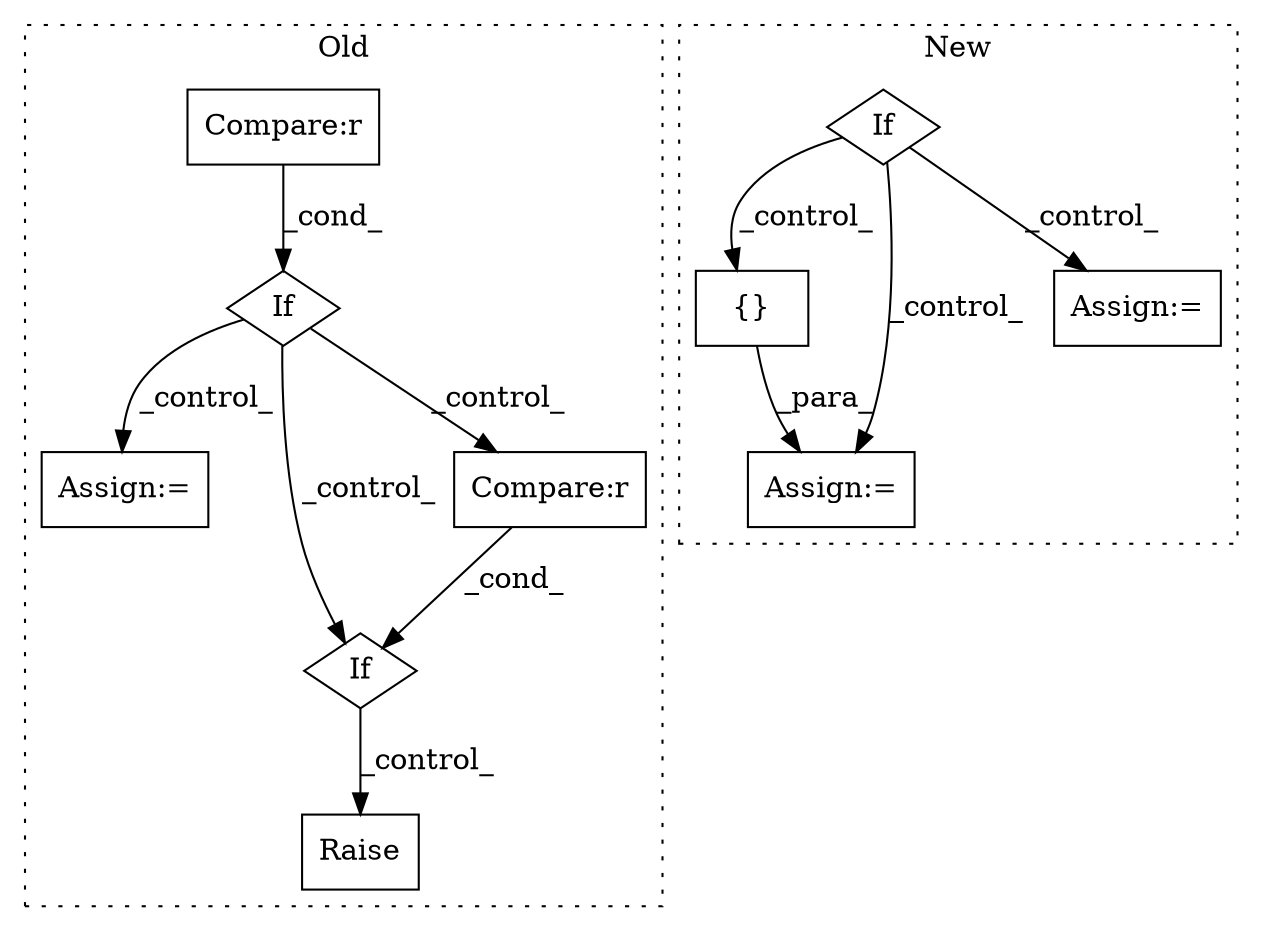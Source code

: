 digraph G {
subgraph cluster0 {
1 [label="Raise" a="91" s="10314" l="6" shape="box"];
4 [label="If" a="96" s="10116,10153" l="3,14" shape="diamond"];
7 [label="Assign:=" a="68" s="10168" l="3" shape="box"];
8 [label="If" a="96" s="10211,10244" l="0,14" shape="diamond"];
9 [label="Compare:r" a="40" s="10211" l="33" shape="box"];
10 [label="Compare:r" a="40" s="10119" l="34" shape="box"];
label = "Old";
style="dotted";
}
subgraph cluster1 {
2 [label="{}" a="59" s="10792,10792" l="2,1" shape="box"];
3 [label="Assign:=" a="68" s="11311" l="3" shape="box"];
5 [label="If" a="96" s="10312,10339" l="3,14" shape="diamond"];
6 [label="Assign:=" a="68" s="10819" l="3" shape="box"];
label = "New";
style="dotted";
}
2 -> 3 [label="_para_"];
4 -> 9 [label="_control_"];
4 -> 8 [label="_control_"];
4 -> 7 [label="_control_"];
5 -> 6 [label="_control_"];
5 -> 3 [label="_control_"];
5 -> 2 [label="_control_"];
8 -> 1 [label="_control_"];
9 -> 8 [label="_cond_"];
10 -> 4 [label="_cond_"];
}